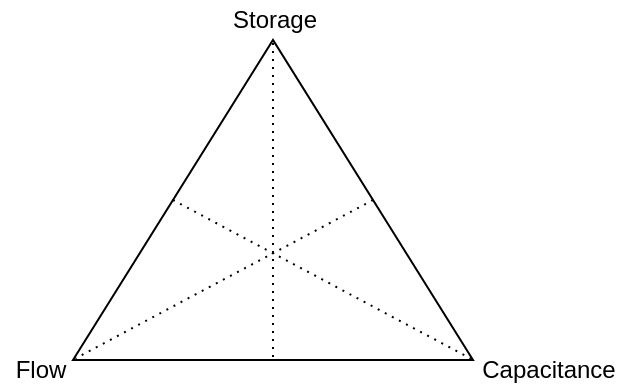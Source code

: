 <mxfile version="13.8.5" type="device"><diagram id="64uv-fIqDfH4PngAtKmm" name="Page-1"><mxGraphModel dx="813" dy="430" grid="0" gridSize="10" guides="1" tooltips="1" connect="1" arrows="1" fold="1" page="1" pageScale="1" pageWidth="850" pageHeight="1100" math="0" shadow="0"><root><mxCell id="0"/><mxCell id="1" parent="0"/><mxCell id="cMqQtg8Ebov-IiVtWnzl-10" value="" style="triangle;whiteSpace=wrap;html=1;rotation=-90;" vertex="1" parent="1"><mxGeometry x="56.5" y="8" width="160" height="200" as="geometry"/></mxCell><mxCell id="cMqQtg8Ebov-IiVtWnzl-11" value="Storage" style="text;html=1;align=center;verticalAlign=middle;resizable=0;points=[];autosize=1;" vertex="1" parent="1"><mxGeometry x="106.5" y="8" width="60" height="20" as="geometry"/></mxCell><mxCell id="cMqQtg8Ebov-IiVtWnzl-12" value="Flow" style="text;html=1;align=center;verticalAlign=middle;resizable=0;points=[];autosize=1;" vertex="1" parent="1"><mxGeometry y="182.5" width="40" height="20" as="geometry"/></mxCell><mxCell id="cMqQtg8Ebov-IiVtWnzl-13" value="Capacitance" style="text;html=1;align=center;verticalAlign=middle;resizable=0;points=[];autosize=1;" vertex="1" parent="1"><mxGeometry x="234" y="182.5" width="80" height="20" as="geometry"/></mxCell><mxCell id="cMqQtg8Ebov-IiVtWnzl-28" value="" style="endArrow=none;dashed=1;html=1;dashPattern=1 3;strokeWidth=1;fontColor=#CCCC00;exitX=0.5;exitY=0;exitDx=0;exitDy=0;entryX=0.004;entryY=0.995;entryDx=0;entryDy=0;entryPerimeter=0;" edge="1" parent="1" source="cMqQtg8Ebov-IiVtWnzl-10" target="cMqQtg8Ebov-IiVtWnzl-10"><mxGeometry width="50" height="50" relative="1" as="geometry"><mxPoint x="112" y="175.5" as="sourcePoint"/><mxPoint x="162" y="125.5" as="targetPoint"/></mxGeometry></mxCell><mxCell id="cMqQtg8Ebov-IiVtWnzl-29" value="" style="endArrow=none;dashed=1;html=1;dashPattern=1 3;strokeWidth=1;fontColor=#CCCC00;exitX=0.5;exitY=1;exitDx=0;exitDy=0;entryX=0.005;entryY=0.006;entryDx=0;entryDy=0;entryPerimeter=0;" edge="1" parent="1" source="cMqQtg8Ebov-IiVtWnzl-10" target="cMqQtg8Ebov-IiVtWnzl-10"><mxGeometry width="50" height="50" relative="1" as="geometry"><mxPoint x="227" y="95.5" as="sourcePoint"/><mxPoint x="56" y="219.5" as="targetPoint"/></mxGeometry></mxCell><mxCell id="cMqQtg8Ebov-IiVtWnzl-30" value="" style="endArrow=none;dashed=1;html=1;dashPattern=1 3;strokeWidth=1;fontColor=#CCCC00;exitX=0.991;exitY=0.5;exitDx=0;exitDy=0;entryX=0;entryY=0.5;entryDx=0;entryDy=0;exitPerimeter=0;" edge="1" parent="1" source="cMqQtg8Ebov-IiVtWnzl-10" target="cMqQtg8Ebov-IiVtWnzl-10"><mxGeometry width="50" height="50" relative="1" as="geometry"><mxPoint x="72.8" y="95.5" as="sourcePoint"/><mxPoint x="-76.0" y="174.7" as="targetPoint"/></mxGeometry></mxCell></root></mxGraphModel></diagram></mxfile>